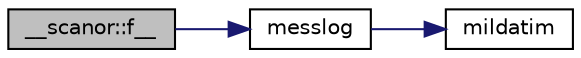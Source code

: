 digraph "__scanor::f__"
{
  edge [fontname="Helvetica",fontsize="10",labelfontname="Helvetica",labelfontsize="10"];
  node [fontname="Helvetica",fontsize="10",shape=record];
  rankdir="LR";
  Node1 [label="__scanor::f__",height=0.2,width=0.4,color="black", fillcolor="grey75", style="filled", fontcolor="black"];
  Node1 -> Node2 [color="midnightblue",fontsize="10",style="solid",fontname="Helvetica"];
  Node2 [label="messlog",height=0.2,width=0.4,color="black", fillcolor="white", style="filled",URL="$db/dde/messlog_8f.html#a7fd4258d9be15462fbba7e4f0fba3067"];
  Node2 -> Node3 [color="midnightblue",fontsize="10",style="solid",fontname="Helvetica"];
  Node3 [label="mildatim",height=0.2,width=0.4,color="black", fillcolor="white", style="filled",URL="$dc/d22/mildatim_8f.html#ad9b4aed205684ba4acd8ccfd61c5e0e3"];
}
